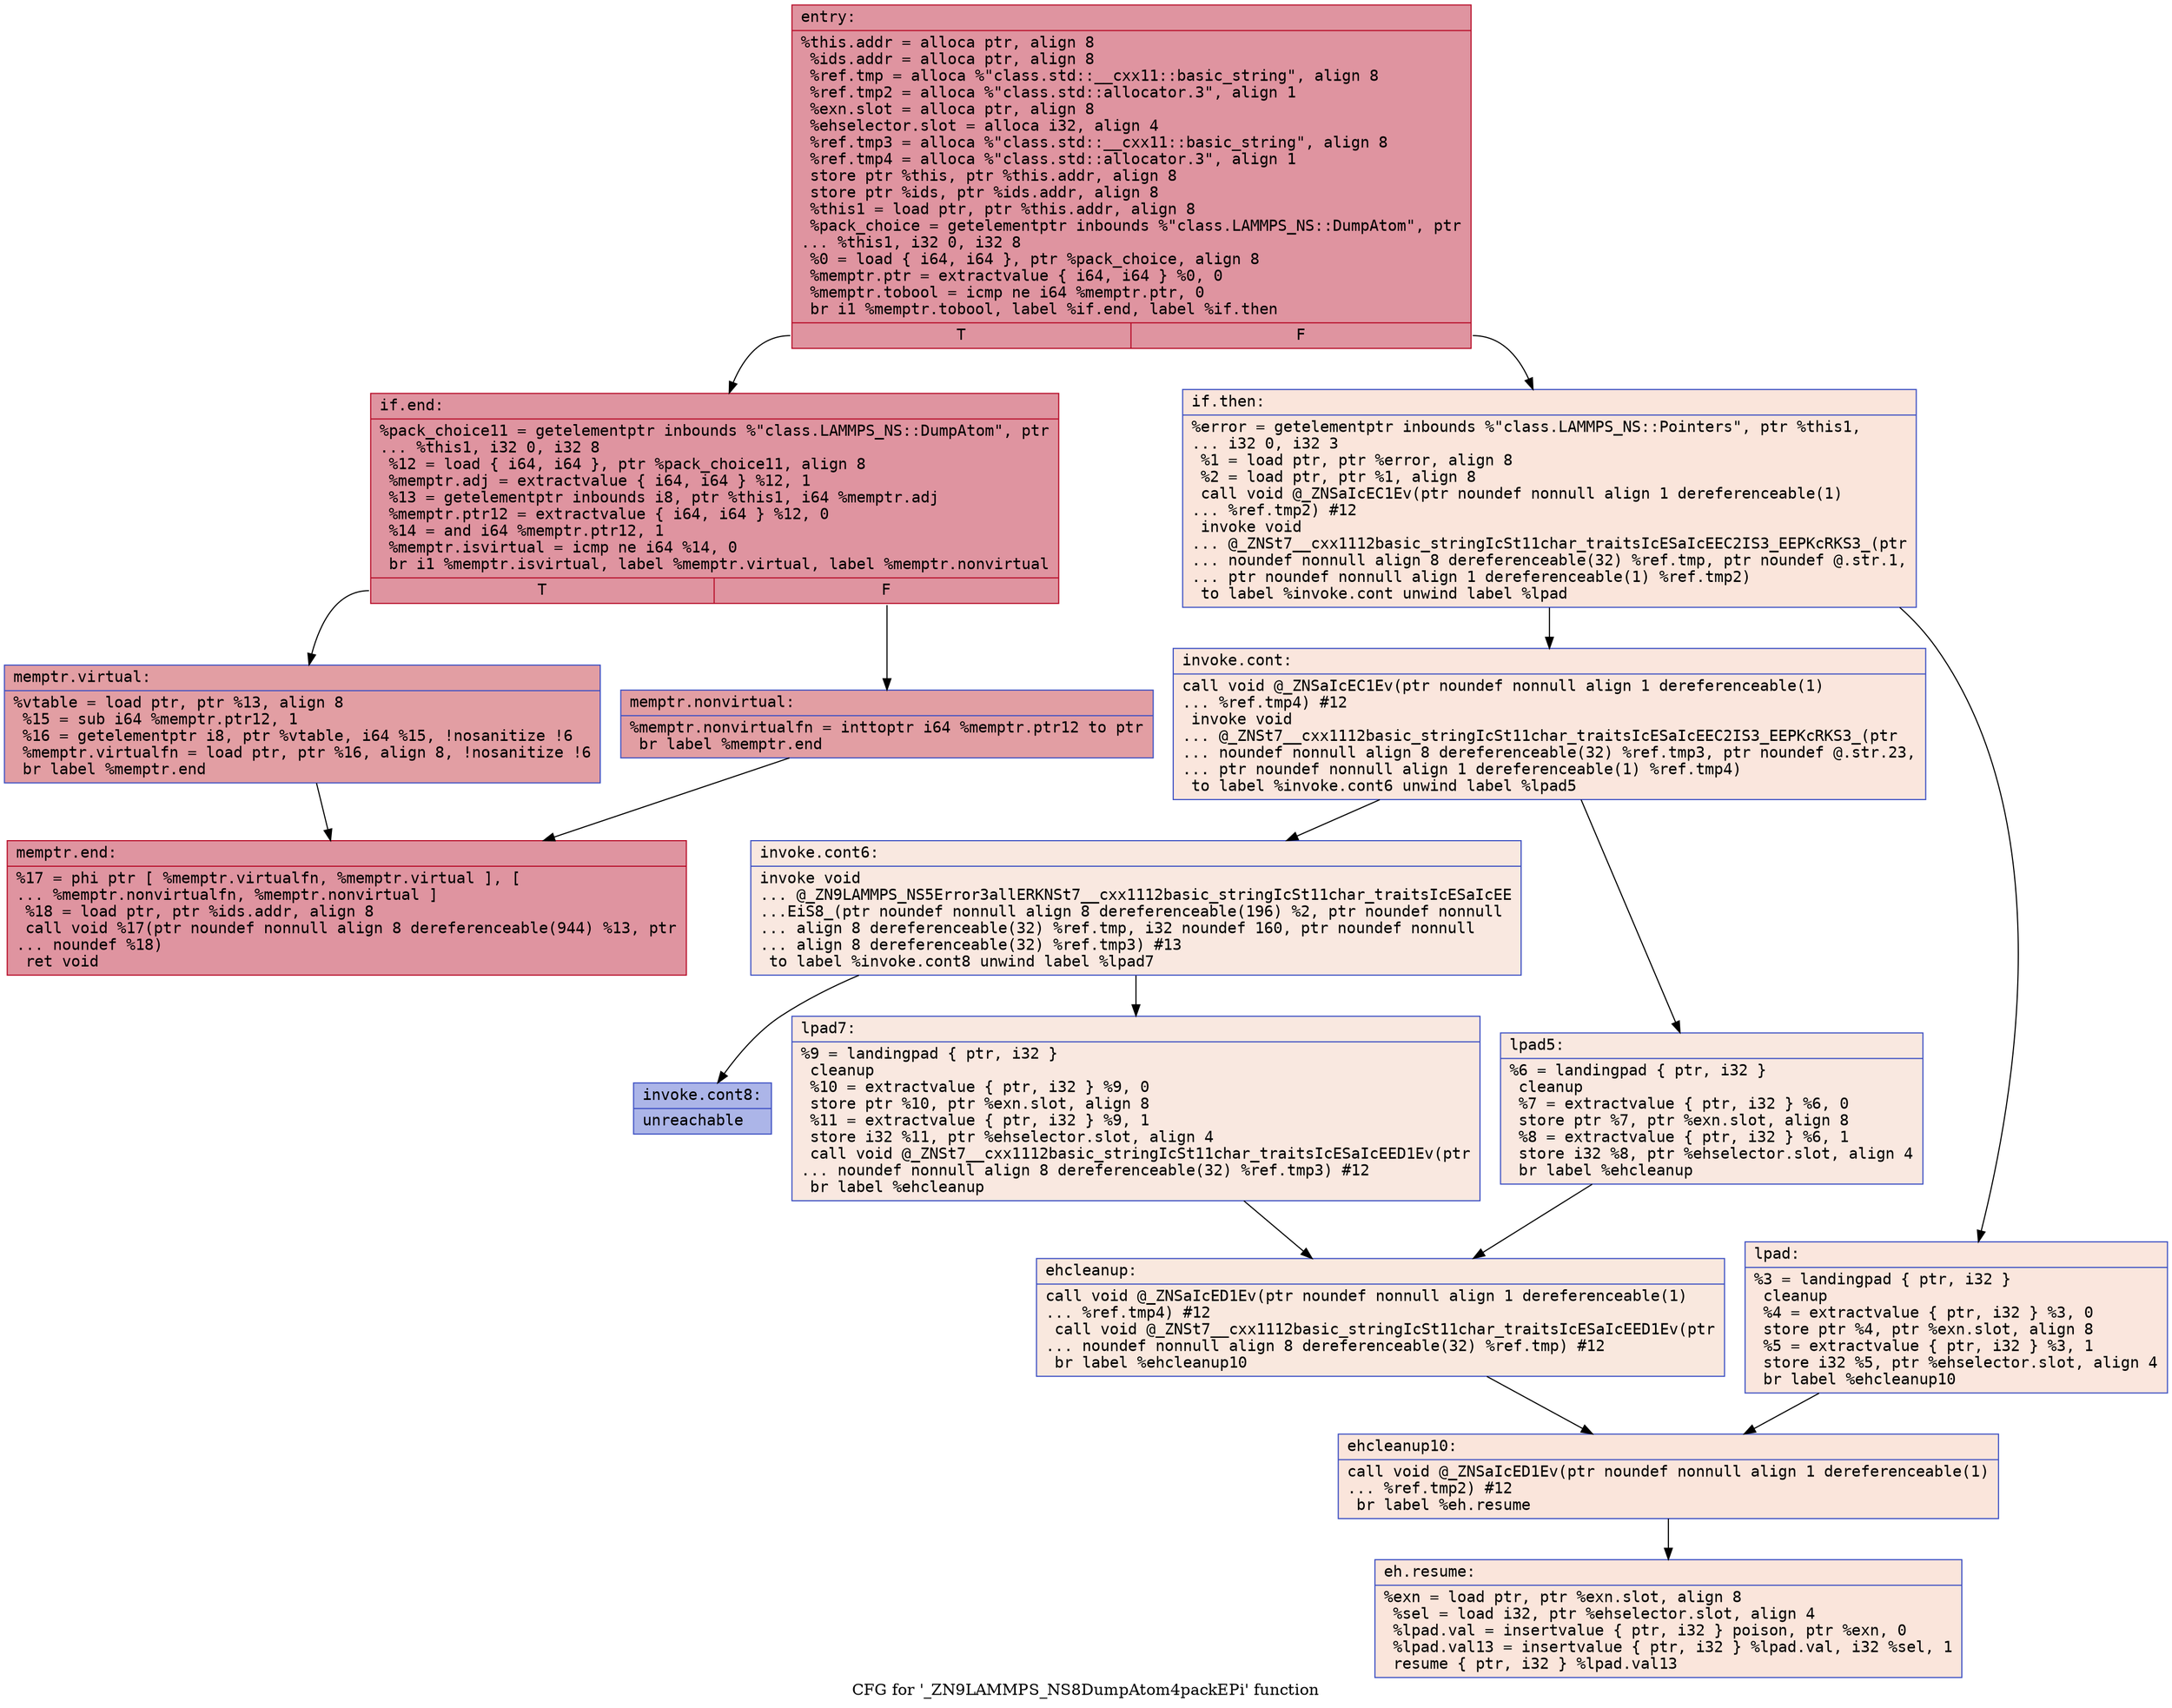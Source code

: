 digraph "CFG for '_ZN9LAMMPS_NS8DumpAtom4packEPi' function" {
	label="CFG for '_ZN9LAMMPS_NS8DumpAtom4packEPi' function";

	Node0x562c263b54a0 [shape=record,color="#b70d28ff", style=filled, fillcolor="#b70d2870" fontname="Courier",label="{entry:\l|  %this.addr = alloca ptr, align 8\l  %ids.addr = alloca ptr, align 8\l  %ref.tmp = alloca %\"class.std::__cxx11::basic_string\", align 8\l  %ref.tmp2 = alloca %\"class.std::allocator.3\", align 1\l  %exn.slot = alloca ptr, align 8\l  %ehselector.slot = alloca i32, align 4\l  %ref.tmp3 = alloca %\"class.std::__cxx11::basic_string\", align 8\l  %ref.tmp4 = alloca %\"class.std::allocator.3\", align 1\l  store ptr %this, ptr %this.addr, align 8\l  store ptr %ids, ptr %ids.addr, align 8\l  %this1 = load ptr, ptr %this.addr, align 8\l  %pack_choice = getelementptr inbounds %\"class.LAMMPS_NS::DumpAtom\", ptr\l... %this1, i32 0, i32 8\l  %0 = load \{ i64, i64 \}, ptr %pack_choice, align 8\l  %memptr.ptr = extractvalue \{ i64, i64 \} %0, 0\l  %memptr.tobool = icmp ne i64 %memptr.ptr, 0\l  br i1 %memptr.tobool, label %if.end, label %if.then\l|{<s0>T|<s1>F}}"];
	Node0x562c263b54a0:s0 -> Node0x562c263b5e20[tooltip="entry -> if.end\nProbability 100.00%" ];
	Node0x562c263b54a0:s1 -> Node0x562c263b5e90[tooltip="entry -> if.then\nProbability 0.00%" ];
	Node0x562c263b5e90 [shape=record,color="#3d50c3ff", style=filled, fillcolor="#f4c5ad70" fontname="Courier",label="{if.then:\l|  %error = getelementptr inbounds %\"class.LAMMPS_NS::Pointers\", ptr %this1,\l... i32 0, i32 3\l  %1 = load ptr, ptr %error, align 8\l  %2 = load ptr, ptr %1, align 8\l  call void @_ZNSaIcEC1Ev(ptr noundef nonnull align 1 dereferenceable(1)\l... %ref.tmp2) #12\l  invoke void\l... @_ZNSt7__cxx1112basic_stringIcSt11char_traitsIcESaIcEEC2IS3_EEPKcRKS3_(ptr\l... noundef nonnull align 8 dereferenceable(32) %ref.tmp, ptr noundef @.str.1,\l... ptr noundef nonnull align 1 dereferenceable(1) %ref.tmp2)\l          to label %invoke.cont unwind label %lpad\l}"];
	Node0x562c263b5e90 -> Node0x562c263b6310[tooltip="if.then -> invoke.cont\nProbability 50.00%" ];
	Node0x562c263b5e90 -> Node0x562c263b6390[tooltip="if.then -> lpad\nProbability 50.00%" ];
	Node0x562c263b6310 [shape=record,color="#3d50c3ff", style=filled, fillcolor="#f3c7b170" fontname="Courier",label="{invoke.cont:\l|  call void @_ZNSaIcEC1Ev(ptr noundef nonnull align 1 dereferenceable(1)\l... %ref.tmp4) #12\l  invoke void\l... @_ZNSt7__cxx1112basic_stringIcSt11char_traitsIcESaIcEEC2IS3_EEPKcRKS3_(ptr\l... noundef nonnull align 8 dereferenceable(32) %ref.tmp3, ptr noundef @.str.23,\l... ptr noundef nonnull align 1 dereferenceable(1) %ref.tmp4)\l          to label %invoke.cont6 unwind label %lpad5\l}"];
	Node0x562c263b6310 -> Node0x562c263b66b0[tooltip="invoke.cont -> invoke.cont6\nProbability 50.00%" ];
	Node0x562c263b6310 -> Node0x562c263b6700[tooltip="invoke.cont -> lpad5\nProbability 50.00%" ];
	Node0x562c263b66b0 [shape=record,color="#3d50c3ff", style=filled, fillcolor="#f1ccb870" fontname="Courier",label="{invoke.cont6:\l|  invoke void\l... @_ZN9LAMMPS_NS5Error3allERKNSt7__cxx1112basic_stringIcSt11char_traitsIcESaIcEE\l...EiS8_(ptr noundef nonnull align 8 dereferenceable(196) %2, ptr noundef nonnull\l... align 8 dereferenceable(32) %ref.tmp, i32 noundef 160, ptr noundef nonnull\l... align 8 dereferenceable(32) %ref.tmp3) #13\l          to label %invoke.cont8 unwind label %lpad7\l}"];
	Node0x562c263b66b0 -> Node0x562c263b6660[tooltip="invoke.cont6 -> invoke.cont8\nProbability 0.00%" ];
	Node0x562c263b66b0 -> Node0x562c263b6a20[tooltip="invoke.cont6 -> lpad7\nProbability 100.00%" ];
	Node0x562c263b6660 [shape=record,color="#3d50c3ff", style=filled, fillcolor="#4358cb70" fontname="Courier",label="{invoke.cont8:\l|  unreachable\l}"];
	Node0x562c263b6390 [shape=record,color="#3d50c3ff", style=filled, fillcolor="#f3c7b170" fontname="Courier",label="{lpad:\l|  %3 = landingpad \{ ptr, i32 \}\l          cleanup\l  %4 = extractvalue \{ ptr, i32 \} %3, 0\l  store ptr %4, ptr %exn.slot, align 8\l  %5 = extractvalue \{ ptr, i32 \} %3, 1\l  store i32 %5, ptr %ehselector.slot, align 4\l  br label %ehcleanup10\l}"];
	Node0x562c263b6390 -> Node0x562c263b6fe0[tooltip="lpad -> ehcleanup10\nProbability 100.00%" ];
	Node0x562c263b6700 [shape=record,color="#3d50c3ff", style=filled, fillcolor="#f1ccb870" fontname="Courier",label="{lpad5:\l|  %6 = landingpad \{ ptr, i32 \}\l          cleanup\l  %7 = extractvalue \{ ptr, i32 \} %6, 0\l  store ptr %7, ptr %exn.slot, align 8\l  %8 = extractvalue \{ ptr, i32 \} %6, 1\l  store i32 %8, ptr %ehselector.slot, align 4\l  br label %ehcleanup\l}"];
	Node0x562c263b6700 -> Node0x562c263b74b0[tooltip="lpad5 -> ehcleanup\nProbability 100.00%" ];
	Node0x562c263b6a20 [shape=record,color="#3d50c3ff", style=filled, fillcolor="#f1ccb870" fontname="Courier",label="{lpad7:\l|  %9 = landingpad \{ ptr, i32 \}\l          cleanup\l  %10 = extractvalue \{ ptr, i32 \} %9, 0\l  store ptr %10, ptr %exn.slot, align 8\l  %11 = extractvalue \{ ptr, i32 \} %9, 1\l  store i32 %11, ptr %ehselector.slot, align 4\l  call void @_ZNSt7__cxx1112basic_stringIcSt11char_traitsIcESaIcEED1Ev(ptr\l... noundef nonnull align 8 dereferenceable(32) %ref.tmp3) #12\l  br label %ehcleanup\l}"];
	Node0x562c263b6a20 -> Node0x562c263b74b0[tooltip="lpad7 -> ehcleanup\nProbability 100.00%" ];
	Node0x562c263b74b0 [shape=record,color="#3d50c3ff", style=filled, fillcolor="#f2cab570" fontname="Courier",label="{ehcleanup:\l|  call void @_ZNSaIcED1Ev(ptr noundef nonnull align 1 dereferenceable(1)\l... %ref.tmp4) #12\l  call void @_ZNSt7__cxx1112basic_stringIcSt11char_traitsIcESaIcEED1Ev(ptr\l... noundef nonnull align 8 dereferenceable(32) %ref.tmp) #12\l  br label %ehcleanup10\l}"];
	Node0x562c263b74b0 -> Node0x562c263b6fe0[tooltip="ehcleanup -> ehcleanup10\nProbability 100.00%" ];
	Node0x562c263b6fe0 [shape=record,color="#3d50c3ff", style=filled, fillcolor="#f4c5ad70" fontname="Courier",label="{ehcleanup10:\l|  call void @_ZNSaIcED1Ev(ptr noundef nonnull align 1 dereferenceable(1)\l... %ref.tmp2) #12\l  br label %eh.resume\l}"];
	Node0x562c263b6fe0 -> Node0x562c263b7d60[tooltip="ehcleanup10 -> eh.resume\nProbability 100.00%" ];
	Node0x562c263b5e20 [shape=record,color="#b70d28ff", style=filled, fillcolor="#b70d2870" fontname="Courier",label="{if.end:\l|  %pack_choice11 = getelementptr inbounds %\"class.LAMMPS_NS::DumpAtom\", ptr\l... %this1, i32 0, i32 8\l  %12 = load \{ i64, i64 \}, ptr %pack_choice11, align 8\l  %memptr.adj = extractvalue \{ i64, i64 \} %12, 1\l  %13 = getelementptr inbounds i8, ptr %this1, i64 %memptr.adj\l  %memptr.ptr12 = extractvalue \{ i64, i64 \} %12, 0\l  %14 = and i64 %memptr.ptr12, 1\l  %memptr.isvirtual = icmp ne i64 %14, 0\l  br i1 %memptr.isvirtual, label %memptr.virtual, label %memptr.nonvirtual\l|{<s0>T|<s1>F}}"];
	Node0x562c263b5e20:s0 -> Node0x562c263b8390[tooltip="if.end -> memptr.virtual\nProbability 50.00%" ];
	Node0x562c263b5e20:s1 -> Node0x562c263b83e0[tooltip="if.end -> memptr.nonvirtual\nProbability 50.00%" ];
	Node0x562c263b8390 [shape=record,color="#3d50c3ff", style=filled, fillcolor="#be242e70" fontname="Courier",label="{memptr.virtual:\l|  %vtable = load ptr, ptr %13, align 8\l  %15 = sub i64 %memptr.ptr12, 1\l  %16 = getelementptr i8, ptr %vtable, i64 %15, !nosanitize !6\l  %memptr.virtualfn = load ptr, ptr %16, align 8, !nosanitize !6\l  br label %memptr.end\l}"];
	Node0x562c263b8390 -> Node0x562c263b8760[tooltip="memptr.virtual -> memptr.end\nProbability 100.00%" ];
	Node0x562c263b83e0 [shape=record,color="#3d50c3ff", style=filled, fillcolor="#be242e70" fontname="Courier",label="{memptr.nonvirtual:\l|  %memptr.nonvirtualfn = inttoptr i64 %memptr.ptr12 to ptr\l  br label %memptr.end\l}"];
	Node0x562c263b83e0 -> Node0x562c263b8760[tooltip="memptr.nonvirtual -> memptr.end\nProbability 100.00%" ];
	Node0x562c263b8760 [shape=record,color="#b70d28ff", style=filled, fillcolor="#b70d2870" fontname="Courier",label="{memptr.end:\l|  %17 = phi ptr [ %memptr.virtualfn, %memptr.virtual ], [\l... %memptr.nonvirtualfn, %memptr.nonvirtual ]\l  %18 = load ptr, ptr %ids.addr, align 8\l  call void %17(ptr noundef nonnull align 8 dereferenceable(944) %13, ptr\l... noundef %18)\l  ret void\l}"];
	Node0x562c263b7d60 [shape=record,color="#3d50c3ff", style=filled, fillcolor="#f4c5ad70" fontname="Courier",label="{eh.resume:\l|  %exn = load ptr, ptr %exn.slot, align 8\l  %sel = load i32, ptr %ehselector.slot, align 4\l  %lpad.val = insertvalue \{ ptr, i32 \} poison, ptr %exn, 0\l  %lpad.val13 = insertvalue \{ ptr, i32 \} %lpad.val, i32 %sel, 1\l  resume \{ ptr, i32 \} %lpad.val13\l}"];
}
